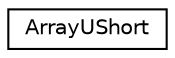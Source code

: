 digraph "Graphical Class Hierarchy"
{
 // LATEX_PDF_SIZE
  edge [fontname="Helvetica",fontsize="10",labelfontname="Helvetica",labelfontsize="10"];
  node [fontname="Helvetica",fontsize="10",shape=record];
  rankdir="LR";
  Node0 [label="ArrayUShort",height=0.2,width=0.4,color="black", fillcolor="white", style="filled",URL="$structArrayUShort.html",tooltip=" "];
}
